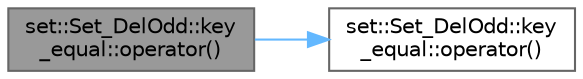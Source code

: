 digraph "set::Set_DelOdd::key_equal::operator()"
{
 // LATEX_PDF_SIZE
  bgcolor="transparent";
  edge [fontname=Helvetica,fontsize=10,labelfontname=Helvetica,labelfontsize=10];
  node [fontname=Helvetica,fontsize=10,shape=box,height=0.2,width=0.4];
  rankdir="LR";
  Node1 [id="Node000001",label="set::Set_DelOdd::key\l_equal::operator()",height=0.2,width=0.4,color="gray40", fillcolor="grey60", style="filled", fontcolor="black",tooltip=" "];
  Node1 -> Node2 [id="edge1_Node000001_Node000002",color="steelblue1",style="solid",tooltip=" "];
  Node2 [id="Node000002",label="set::Set_DelOdd::key\l_equal::operator()",height=0.2,width=0.4,color="grey40", fillcolor="white", style="filled",URL="$structset_1_1_set___del_odd_1_1key__equal.html#ae0f5372e894bf3239508e5f1031e5c3d",tooltip=" "];
}
